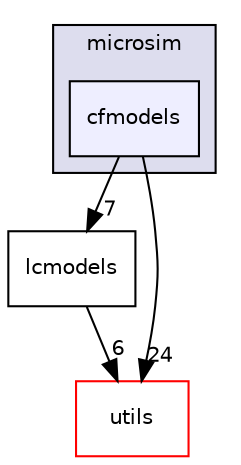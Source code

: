 digraph "cfmodels" {
  compound=true
  node [ fontsize="10", fontname="Helvetica"];
  edge [ labelfontsize="10", labelfontname="Helvetica"];
  subgraph clusterdir_c7d973c7c9e9679ded42ec1d95c4b47a {
    graph [ bgcolor="#ddddee", pencolor="black", label="microsim" fontname="Helvetica", fontsize="10", URL="dir_c7d973c7c9e9679ded42ec1d95c4b47a.html"]
  dir_1fb15dfa577510ff93bcce33386dc7e3 [shape=box, label="cfmodels", style="filled", fillcolor="#eeeeff", pencolor="black", URL="dir_1fb15dfa577510ff93bcce33386dc7e3.html"];
  }
  dir_e92bd8e72dd7889d3ac7de574d83f660 [shape=box label="lcmodels" URL="dir_e92bd8e72dd7889d3ac7de574d83f660.html"];
  dir_313caf1132e152dd9b58bea13a4052ca [shape=box label="utils" fillcolor="white" style="filled" color="red" URL="dir_313caf1132e152dd9b58bea13a4052ca.html"];
  dir_1fb15dfa577510ff93bcce33386dc7e3->dir_e92bd8e72dd7889d3ac7de574d83f660 [headlabel="7", labeldistance=1.5 headhref="dir_000048_000044.html"];
  dir_1fb15dfa577510ff93bcce33386dc7e3->dir_313caf1132e152dd9b58bea13a4052ca [headlabel="24", labeldistance=1.5 headhref="dir_000048_000001.html"];
  dir_e92bd8e72dd7889d3ac7de574d83f660->dir_313caf1132e152dd9b58bea13a4052ca [headlabel="6", labeldistance=1.5 headhref="dir_000044_000001.html"];
}
